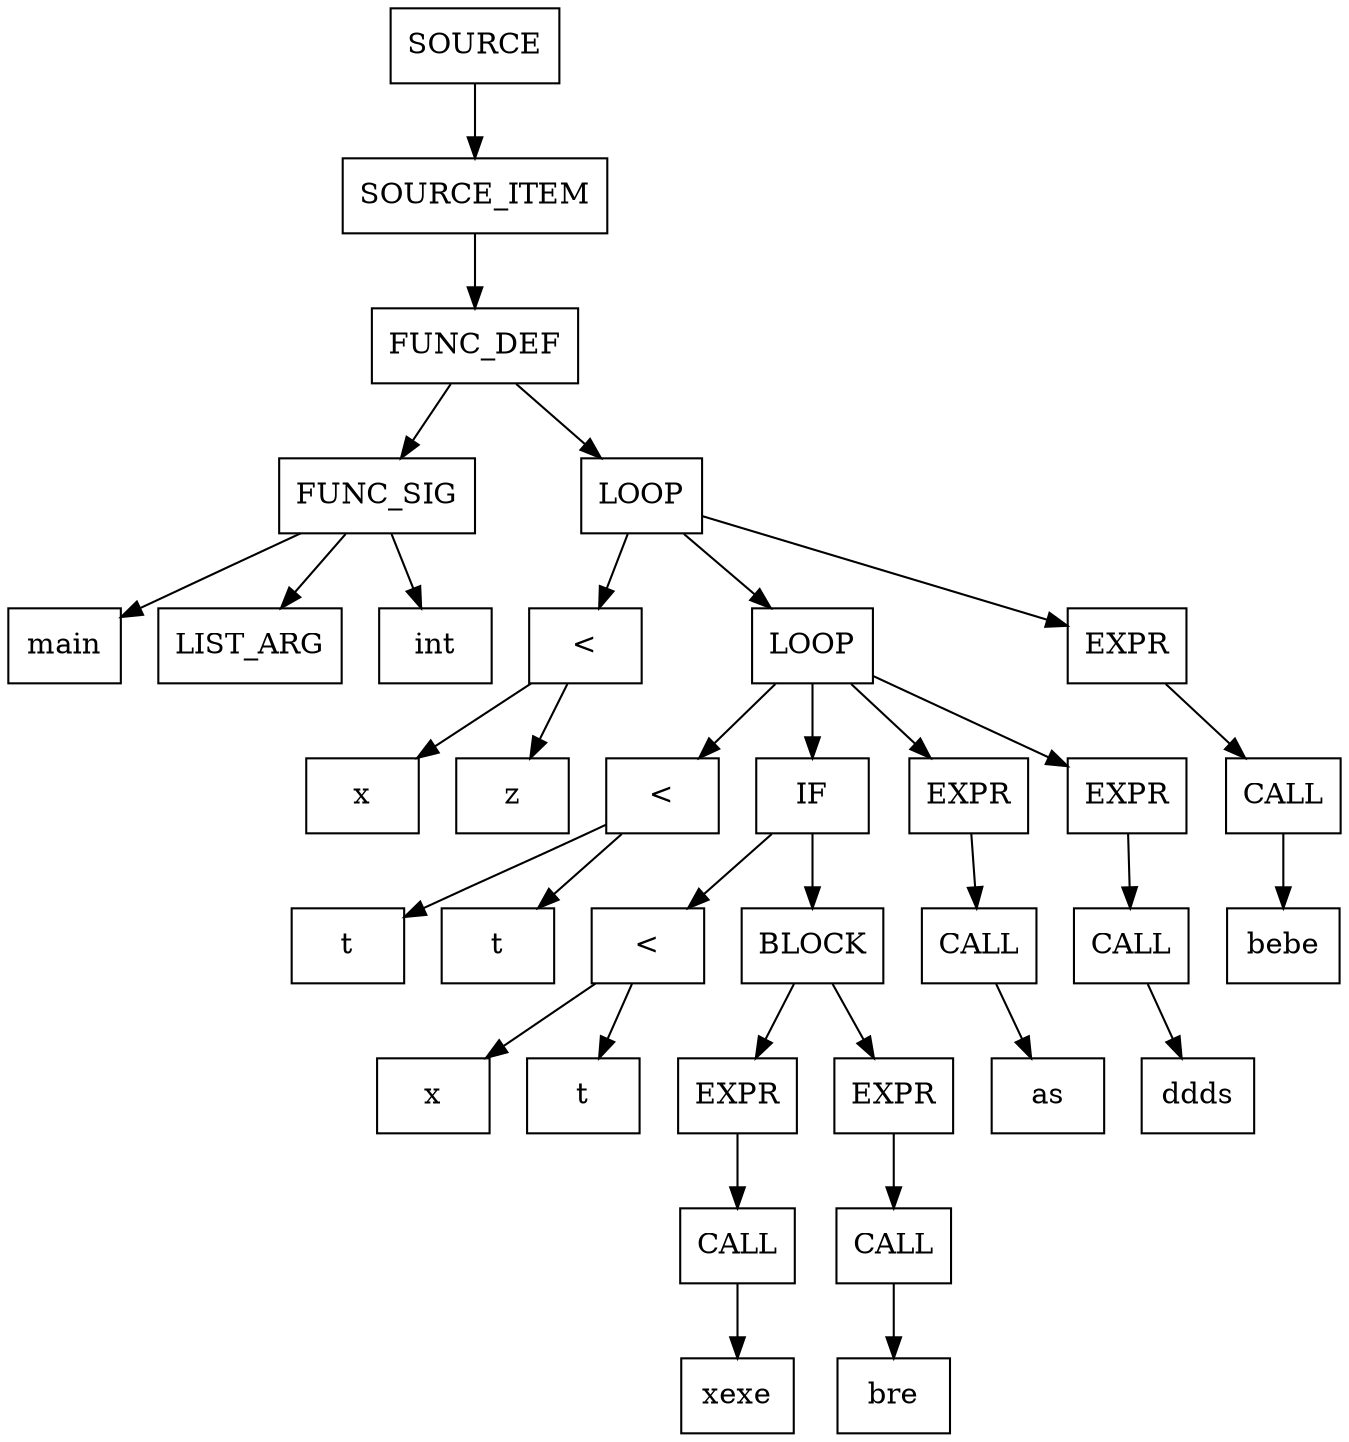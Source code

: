 digraph AST {
    node [shape=box];
    cluster_0_node441247008 [label="SOURCE"];
    cluster_0_node441246696 [label="SOURCE_ITEM"];
    cluster_0_node441244512 [label="FUNC_DEF"];
    cluster_0_node441213936 [label="FUNC_SIG"];
    cluster_0_node441213312 [label="main"];
    cluster_0_node441213624 [label="LIST_ARG"];
    cluster_0_node441214560 [label="int"];
    cluster_0_node441244824 [label="LOOP"];
    cluster_0_node441216120 [label="<"];
    cluster_0_node441216432 [label="x"];
    cluster_0_node441217056 [label="z"];
    cluster_0_node441242016 [label="LOOP"];
    cluster_0_node441217992 [label="<"];
    cluster_0_node441218304 [label="t"];
    cluster_0_node441218928 [label="t"];
    cluster_0_node441236088 [label="IF"];
    cluster_0_node441219864 [label="<"];
    cluster_0_node441220176 [label="x"];
    cluster_0_node441220800 [label="t"];
    cluster_0_node441237960 [label="BLOCK"];
    cluster_0_node441234840 [label="EXPR"];
    cluster_0_node441234528 [label="CALL"];
    cluster_0_node441234216 [label="xexe"];
    cluster_0_node441237648 [label="EXPR"];
    cluster_0_node441237336 [label="CALL"];
    cluster_0_node441237024 [label="bre"];
    cluster_0_node441240768 [label="EXPR"];
    cluster_0_node441240456 [label="CALL"];
    cluster_0_node441240144 [label="as"];
    cluster_0_node441243576 [label="EXPR"];
    cluster_0_node441243264 [label="CALL"];
    cluster_0_node441242952 [label="ddds"];
    cluster_0_node441246384 [label="EXPR"];
    cluster_0_node441246072 [label="CALL"];
    cluster_0_node441245760 [label="bebe"];
    cluster_0_node441247008 -> cluster_0_node441246696;
    cluster_0_node441246696 -> cluster_0_node441244512;
    cluster_0_node441244512 -> cluster_0_node441213936;
    cluster_0_node441213936 -> cluster_0_node441213312;
    cluster_0_node441213936 -> cluster_0_node441213624;
    cluster_0_node441213936 -> cluster_0_node441214560;
    cluster_0_node441244512 -> cluster_0_node441244824;
    cluster_0_node441244824 -> cluster_0_node441216120;
    cluster_0_node441216120 -> cluster_0_node441216432;
    cluster_0_node441216120 -> cluster_0_node441217056;
    cluster_0_node441244824 -> cluster_0_node441242016;
    cluster_0_node441242016 -> cluster_0_node441217992;
    cluster_0_node441217992 -> cluster_0_node441218304;
    cluster_0_node441217992 -> cluster_0_node441218928;
    cluster_0_node441242016 -> cluster_0_node441236088;
    cluster_0_node441236088 -> cluster_0_node441219864;
    cluster_0_node441219864 -> cluster_0_node441220176;
    cluster_0_node441219864 -> cluster_0_node441220800;
    cluster_0_node441236088 -> cluster_0_node441237960;
    cluster_0_node441237960 -> cluster_0_node441234840;
    cluster_0_node441234840 -> cluster_0_node441234528;
    cluster_0_node441234528 -> cluster_0_node441234216;
    cluster_0_node441237960 -> cluster_0_node441237648;
    cluster_0_node441237648 -> cluster_0_node441237336;
    cluster_0_node441237336 -> cluster_0_node441237024;
    cluster_0_node441242016 -> cluster_0_node441240768;
    cluster_0_node441240768 -> cluster_0_node441240456;
    cluster_0_node441240456 -> cluster_0_node441240144;
    cluster_0_node441242016 -> cluster_0_node441243576;
    cluster_0_node441243576 -> cluster_0_node441243264;
    cluster_0_node441243264 -> cluster_0_node441242952;
    cluster_0_node441244824 -> cluster_0_node441246384;
    cluster_0_node441246384 -> cluster_0_node441246072;
    cluster_0_node441246072 -> cluster_0_node441245760;
}
